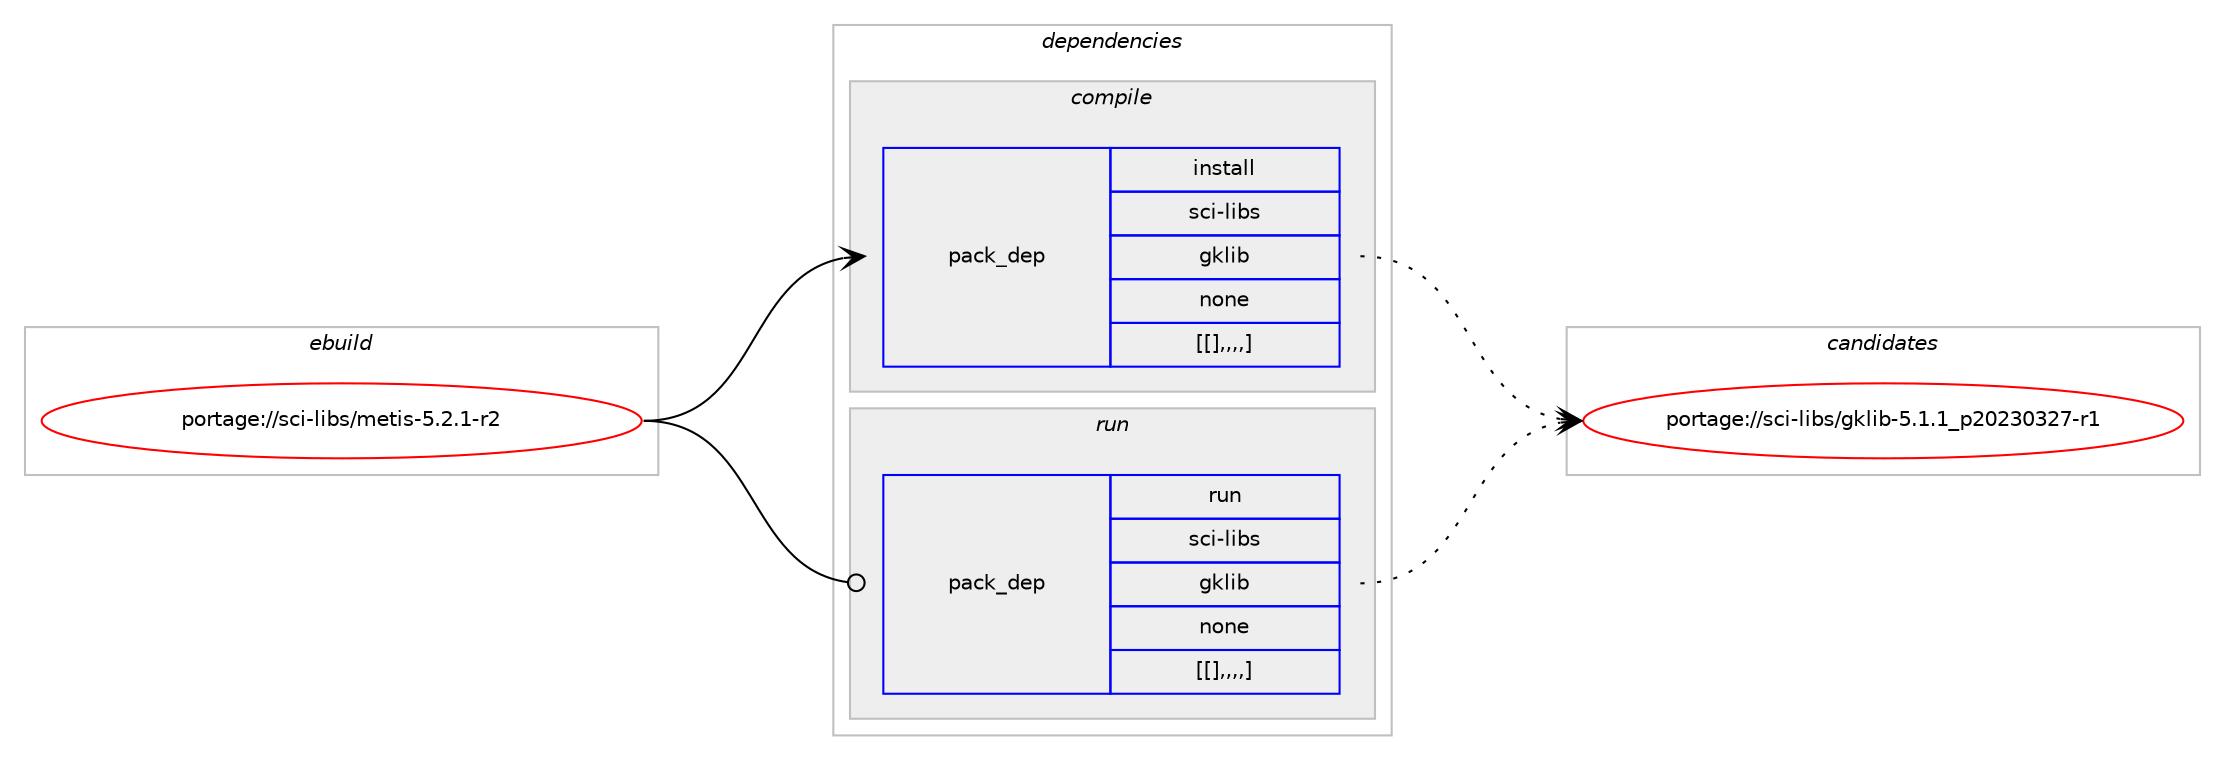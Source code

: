 digraph prolog {

# *************
# Graph options
# *************

newrank=true;
concentrate=true;
compound=true;
graph [rankdir=LR,fontname=Helvetica,fontsize=10,ranksep=1.5];#, ranksep=2.5, nodesep=0.2];
edge  [arrowhead=vee];
node  [fontname=Helvetica,fontsize=10];

# **********
# The ebuild
# **********

subgraph cluster_leftcol {
color=gray;
label=<<i>ebuild</i>>;
id [label="portage://sci-libs/metis-5.2.1-r2", color=red, width=4, href="../sci-libs/metis-5.2.1-r2.svg"];
}

# ****************
# The dependencies
# ****************

subgraph cluster_midcol {
color=gray;
label=<<i>dependencies</i>>;
subgraph cluster_compile {
fillcolor="#eeeeee";
style=filled;
label=<<i>compile</i>>;
subgraph pack305994 {
dependency419833 [label=<<TABLE BORDER="0" CELLBORDER="1" CELLSPACING="0" CELLPADDING="4" WIDTH="220"><TR><TD ROWSPAN="6" CELLPADDING="30">pack_dep</TD></TR><TR><TD WIDTH="110">install</TD></TR><TR><TD>sci-libs</TD></TR><TR><TD>gklib</TD></TR><TR><TD>none</TD></TR><TR><TD>[[],,,,]</TD></TR></TABLE>>, shape=none, color=blue];
}
id:e -> dependency419833:w [weight=20,style="solid",arrowhead="vee"];
}
subgraph cluster_compileandrun {
fillcolor="#eeeeee";
style=filled;
label=<<i>compile and run</i>>;
}
subgraph cluster_run {
fillcolor="#eeeeee";
style=filled;
label=<<i>run</i>>;
subgraph pack305995 {
dependency419834 [label=<<TABLE BORDER="0" CELLBORDER="1" CELLSPACING="0" CELLPADDING="4" WIDTH="220"><TR><TD ROWSPAN="6" CELLPADDING="30">pack_dep</TD></TR><TR><TD WIDTH="110">run</TD></TR><TR><TD>sci-libs</TD></TR><TR><TD>gklib</TD></TR><TR><TD>none</TD></TR><TR><TD>[[],,,,]</TD></TR></TABLE>>, shape=none, color=blue];
}
id:e -> dependency419834:w [weight=20,style="solid",arrowhead="odot"];
}
}

# **************
# The candidates
# **************

subgraph cluster_choices {
rank=same;
color=gray;
label=<<i>candidates</i>>;

subgraph choice305994 {
color=black;
nodesep=1;
choice11599105451081059811547103107108105984553464946499511250485051485150554511449 [label="portage://sci-libs/gklib-5.1.1_p20230327-r1", color=red, width=4,href="../sci-libs/gklib-5.1.1_p20230327-r1.svg"];
dependency419833:e -> choice11599105451081059811547103107108105984553464946499511250485051485150554511449:w [style=dotted,weight="100"];
}
subgraph choice305995 {
color=black;
nodesep=1;
choice11599105451081059811547103107108105984553464946499511250485051485150554511449 [label="portage://sci-libs/gklib-5.1.1_p20230327-r1", color=red, width=4,href="../sci-libs/gklib-5.1.1_p20230327-r1.svg"];
dependency419834:e -> choice11599105451081059811547103107108105984553464946499511250485051485150554511449:w [style=dotted,weight="100"];
}
}

}
